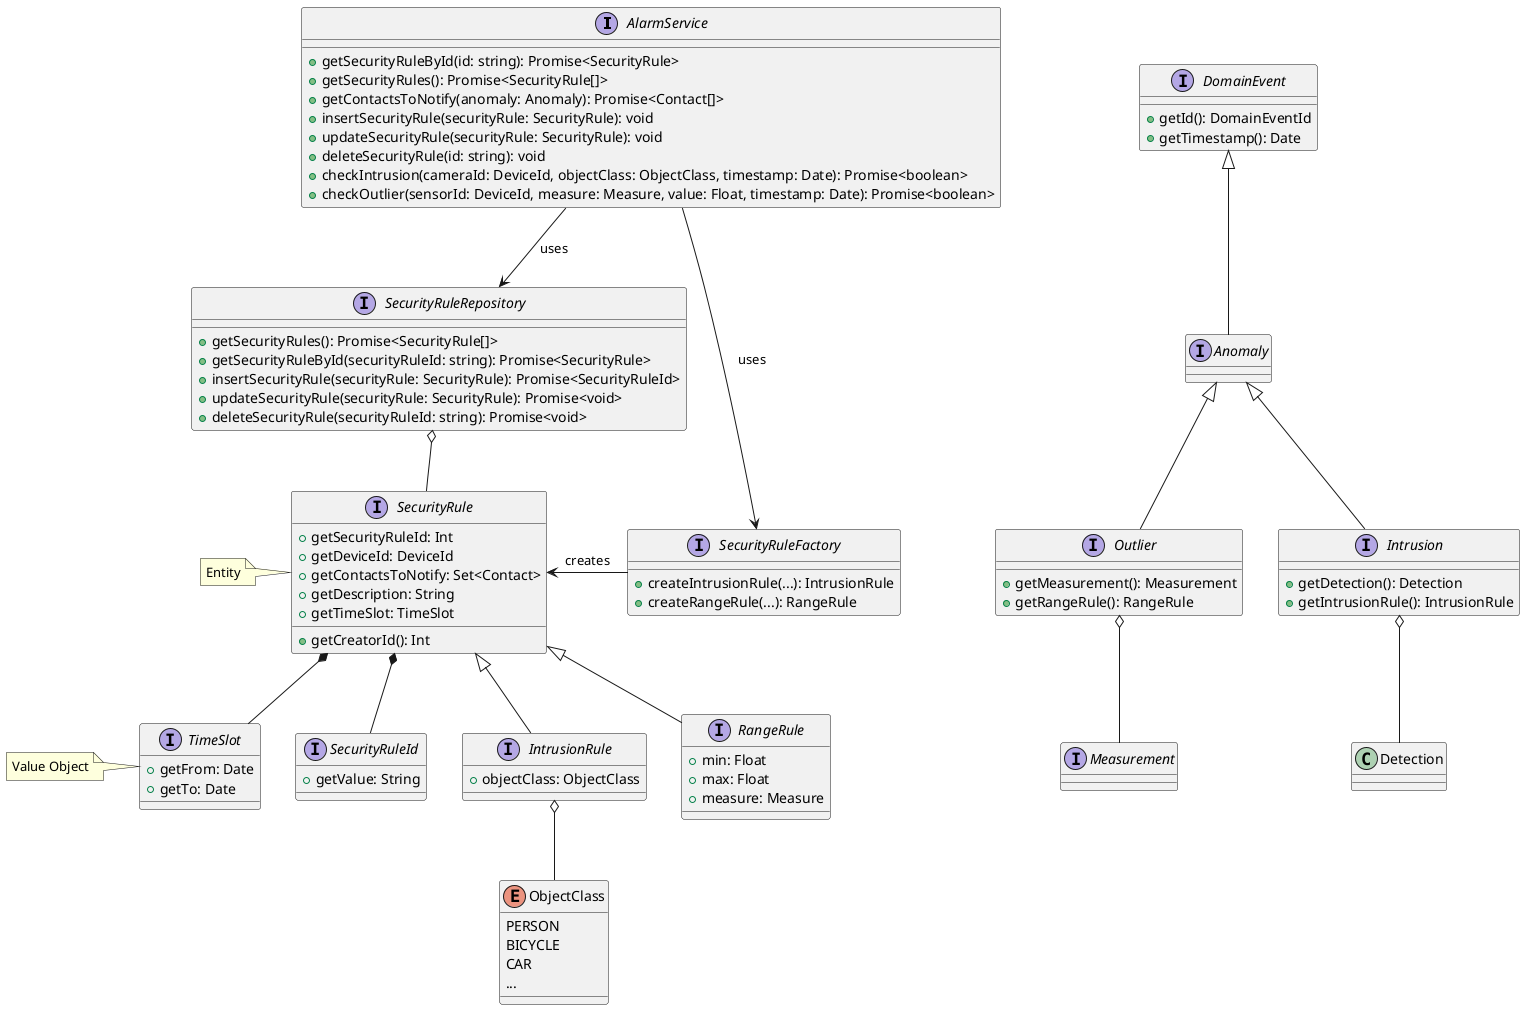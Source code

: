 @startuml
!startsub SecurityRuleRoot

interface AlarmService {
    +getSecurityRuleById(id: string): Promise<SecurityRule>
    +getSecurityRules(): Promise<SecurityRule[]>
    +getContactsToNotify(anomaly: Anomaly): Promise<Contact[]>
    +insertSecurityRule(securityRule: SecurityRule): void
    +updateSecurityRule(securityRule: SecurityRule): void
    +deleteSecurityRule(id: string): void
    +checkIntrusion(cameraId: DeviceId, objectClass: ObjectClass, timestamp: Date): Promise<boolean>
    +checkOutlier(sensorId: DeviceId, measure: Measure, value: Float, timestamp: Date): Promise<boolean>
}
!endsub SecurityRuleRoot
AlarmService --> SecurityRuleRepository : uses
AlarmService --> SecurityRuleFactory : uses

interface SecurityRuleRepository {
    +getSecurityRules(): Promise<SecurityRule[]>
    +getSecurityRuleById(securityRuleId: string): Promise<SecurityRule>
    +insertSecurityRule(securityRule: SecurityRule): Promise<SecurityRuleId>
    +updateSecurityRule(securityRule: SecurityRule): Promise<void>
    +deleteSecurityRule(securityRuleId: string): Promise<void>
}
SecurityRuleRepository o-- SecurityRule

interface SecurityRuleId {
  + getValue: String
}

interface SecurityRule {
  + getSecurityRuleId: Int
  + getDeviceId: DeviceId
  + getCreatorId(): Int
  + getContactsToNotify: Set<Contact>
  + getDescription: String
  + getTimeSlot: TimeSlot
}
note left of SecurityRule : Entity

interface TimeSlot {
  + getFrom: Date
  + getTo: Date
}
note left of TimeSlot : Value Object

interface SecurityRuleFactory {
  + createIntrusionRule(...): IntrusionRule
  + createRangeRule(...): RangeRule
}
SecurityRuleFactory -left-> SecurityRule : creates
SecurityRule *-- SecurityRuleId

interface IntrusionRule {
  + objectClass: ObjectClass
}
IntrusionRule o-- ObjectClass

interface RangeRule {
  + min: Float
  + max: Float
  + measure: Measure
}

enum ObjectClass {
  PERSON
  BICYCLE
  CAR
  ...
}

SecurityRule <|-- RangeRule
SecurityRule <|-- IntrusionRule
SecurityRule *-- TimeSlot

'------------ ANOMALIES ------------

interface DomainEvent {
  + getId(): DomainEventId
  + getTimestamp(): Date
}

interface Anomaly {
}

interface Measurement
interface Outlier {
  + getMeasurement(): Measurement
  + getRangeRule(): RangeRule
}

interface Intrusion {
  + getDetection(): Detection
  + getIntrusionRule(): IntrusionRule
}

Anomaly <|-- Intrusion
Anomaly <|-- Outlier

Intrusion o-- Detection
Outlier o-- Measurement

'interface AnomalyFactory {
'  + createIntrusion(): Intrusion
'  + createOutlier(): Outlier
'}
'AnomalyFactory -left-> Anomaly : creates

'interface AnomalyRepository {
'    +getAnomalies(): Promise<Outlier[]>
'    +getAnomalyById(anomalyId: string): Promise<Anomaly>
'    +insertAnomaly(anomaly: Anomaly): Promise<AnomalyId>
'    +updateAnomaly(anomaly: Anomaly): Promise<Anomaly>
'    +deleteAnomaly(anomalyId: string): Promise<void>
'}

DomainEvent <|-- Anomaly

@enduml
